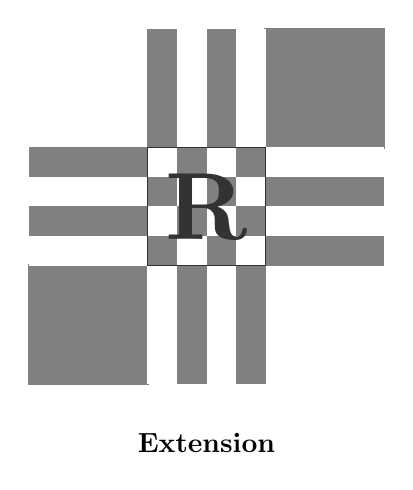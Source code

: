 \begin{tikzpicture}[scale=1.5]

\newcommand{\damier}{
  \foreach \i in {0,2}{
    \foreach \j in {0,2}{
        \fill[gray] (-0.5+0.25*\i,-0.5+0.25*\j) rectangle ++ (0.25,0.25);
  }}
  \foreach \i in {1,3}{
    \foreach \j in {1,3}{
        \fill[gray] (-0.5+0.25*\i,-0.5+0.25*\j) rectangle ++ (0.25,0.25);
  }}

  \draw[very thin, black!80] (-0.5,-0.5) rectangle ++(1,1);
  \node[black!80,scale=2.3,transform shape] at (0,0) {\bf R};
}

% Clamp

\filldraw[gray, very thick, fill=gray] (-0.5,-0.5) rectangle ++(1,1);
\filldraw[gray, very thick, fill=gray] (1.5,1.5) rectangle ++(1,1);


\foreach \j in {0,2}{
        \fill[gray] (1.5,0.5+0.25*\j) rectangle ++ (1,0.25);
        \fill[white] (1.5,0.75+0.25*\j) rectangle ++ (1,0.25);
        \fill[gray] (0.5,0.75+0.25*\j) rectangle ++ (-1,0.25);
        \fill[white] (0.5,0.5+0.25*\j) rectangle ++ (-1,0.25);
  }

\foreach \i in {0,2}{
        \fill[gray] (0.5+0.25*\i,1.5) rectangle ++ (0.25,1);
        \fill[white] (0.75+0.25*\i,1.5) rectangle ++ (0.25,1);
        \fill[gray] (1+0.25*\i,0.5) rectangle ++ (-0.25,-1);
        \fill[white] (0.75+0.25*\i,0.5) rectangle ++ (-0.25,-1);
  }
\begin{scope}[xshift=1 cm,yshift=1 cm,] \damier; \end{scope}    % Original au centre



\node at (1,-1) {\bf Extension};

\end{tikzpicture}
